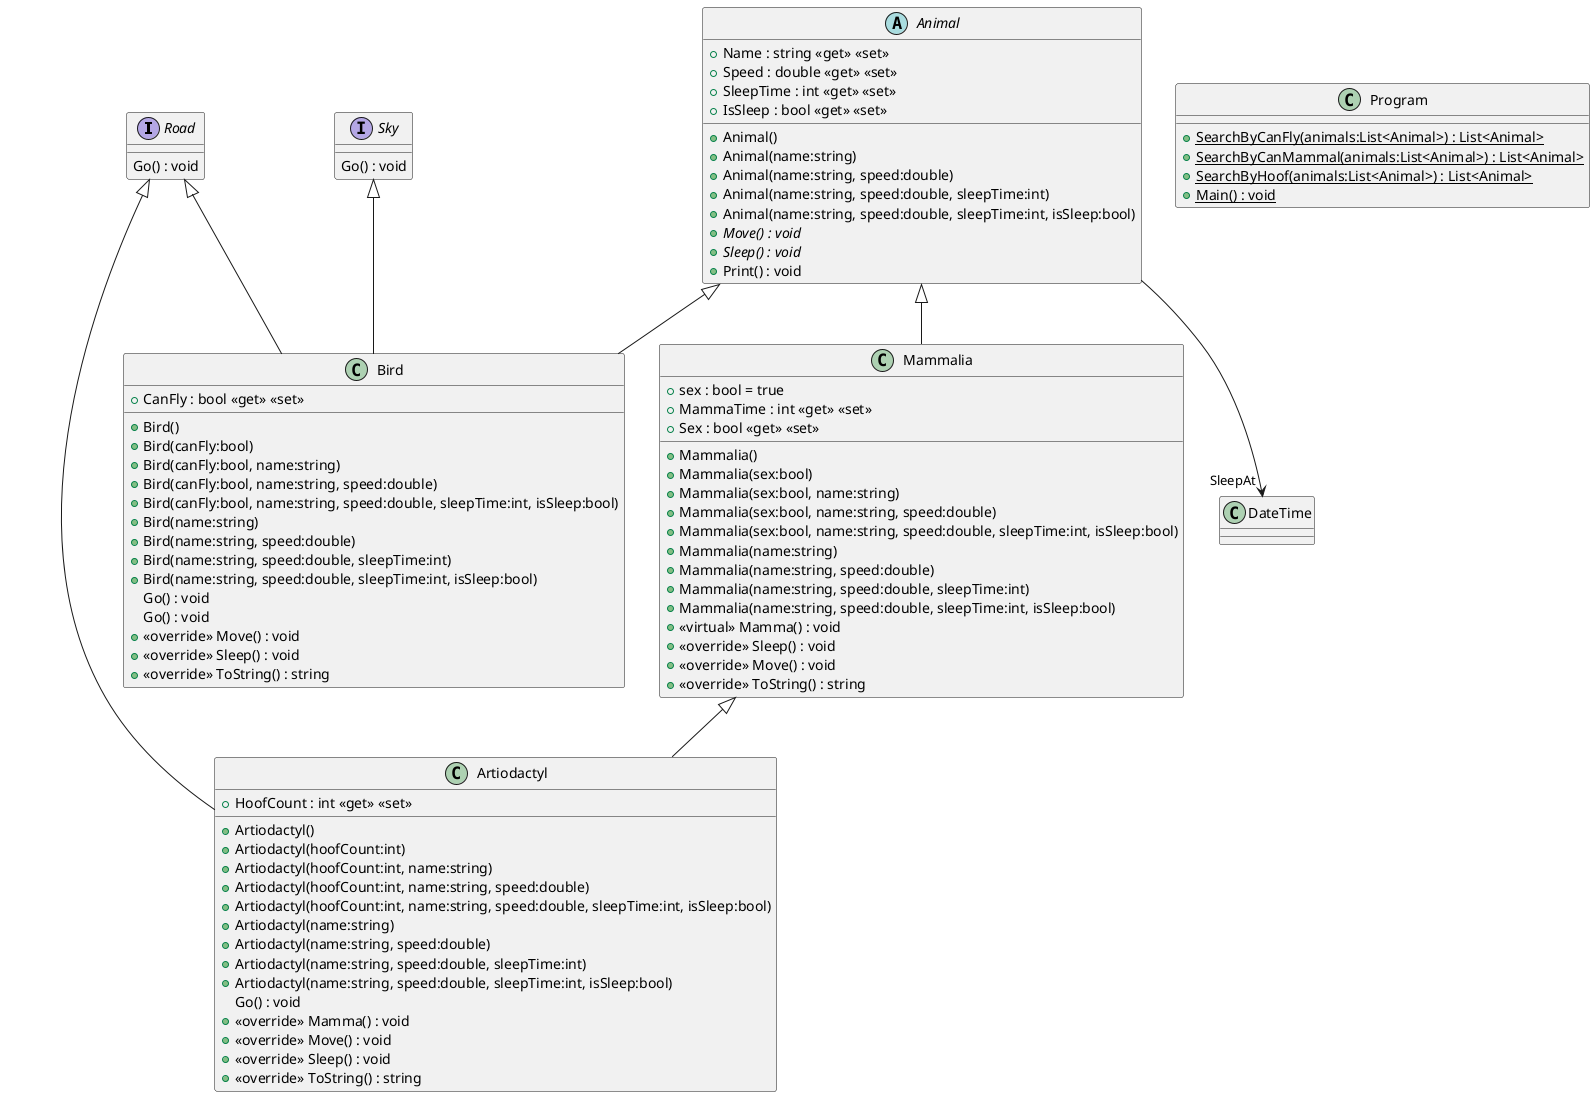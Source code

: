 @startuml
interface Road {
    Go() : void
}
interface Sky {
    Go() : void
}
class Mammalia {
    + sex : bool = true
    + MammaTime : int <<get>> <<set>>
    + Sex : bool <<get>> <<set>>
    + Mammalia()
    + Mammalia(sex:bool)
    + Mammalia(sex:bool, name:string)
    + Mammalia(sex:bool, name:string, speed:double)
    + Mammalia(sex:bool, name:string, speed:double, sleepTime:int, isSleep:bool)
    + Mammalia(name:string)
    + Mammalia(name:string, speed:double)
    + Mammalia(name:string, speed:double, sleepTime:int)
    + Mammalia(name:string, speed:double, sleepTime:int, isSleep:bool)
    + <<virtual>> Mamma() : void
    + <<override>> Sleep() : void
    + <<override>> Move() : void
    + <<override>> ToString() : string
}
Animal <|-- Mammalia
class Bird {
    + CanFly : bool <<get>> <<set>>
    + Bird()
    + Bird(canFly:bool)
    + Bird(canFly:bool, name:string)
    + Bird(canFly:bool, name:string, speed:double)
    + Bird(canFly:bool, name:string, speed:double, sleepTime:int, isSleep:bool)
    + Bird(name:string)
    + Bird(name:string, speed:double)
    + Bird(name:string, speed:double, sleepTime:int)
    + Bird(name:string, speed:double, sleepTime:int, isSleep:bool)
    Go() : void
    Go() : void
    + <<override>> Move() : void
    + <<override>> Sleep() : void
    + <<override>> ToString() : string
}
Animal <|-- Bird
Road <|-- Bird
Sky <|-- Bird
class Artiodactyl {
    + HoofCount : int <<get>> <<set>>
    + Artiodactyl()
    + Artiodactyl(hoofCount:int)
    + Artiodactyl(hoofCount:int, name:string)
    + Artiodactyl(hoofCount:int, name:string, speed:double)
    + Artiodactyl(hoofCount:int, name:string, speed:double, sleepTime:int, isSleep:bool)
    + Artiodactyl(name:string)
    + Artiodactyl(name:string, speed:double)
    + Artiodactyl(name:string, speed:double, sleepTime:int)
    + Artiodactyl(name:string, speed:double, sleepTime:int, isSleep:bool)
    Go() : void
    + <<override>> Mamma() : void
    + <<override>> Move() : void
    + <<override>> Sleep() : void
    + <<override>> ToString() : string
}
Mammalia <|-- Artiodactyl
Road <|-- Artiodactyl
abstract class Animal {
    + Name : string <<get>> <<set>>
    + Speed : double <<get>> <<set>>
    + SleepTime : int <<get>> <<set>>
    + IsSleep : bool <<get>> <<set>>
    + Animal()
    + Animal(name:string)
    + Animal(name:string, speed:double)
    + Animal(name:string, speed:double, sleepTime:int)
    + Animal(name:string, speed:double, sleepTime:int, isSleep:bool)
    + {abstract} Move() : void
    + {abstract} Sleep() : void
    + Print() : void
}
Animal --> "SleepAt" DateTime
class Program {
    + {static} SearchByCanFly(animals:List<Animal>) : List<Animal>
    + {static} SearchByCanMammal(animals:List<Animal>) : List<Animal>
    + {static} SearchByHoof(animals:List<Animal>) : List<Animal>
    + {static} Main() : void
}
@enduml
